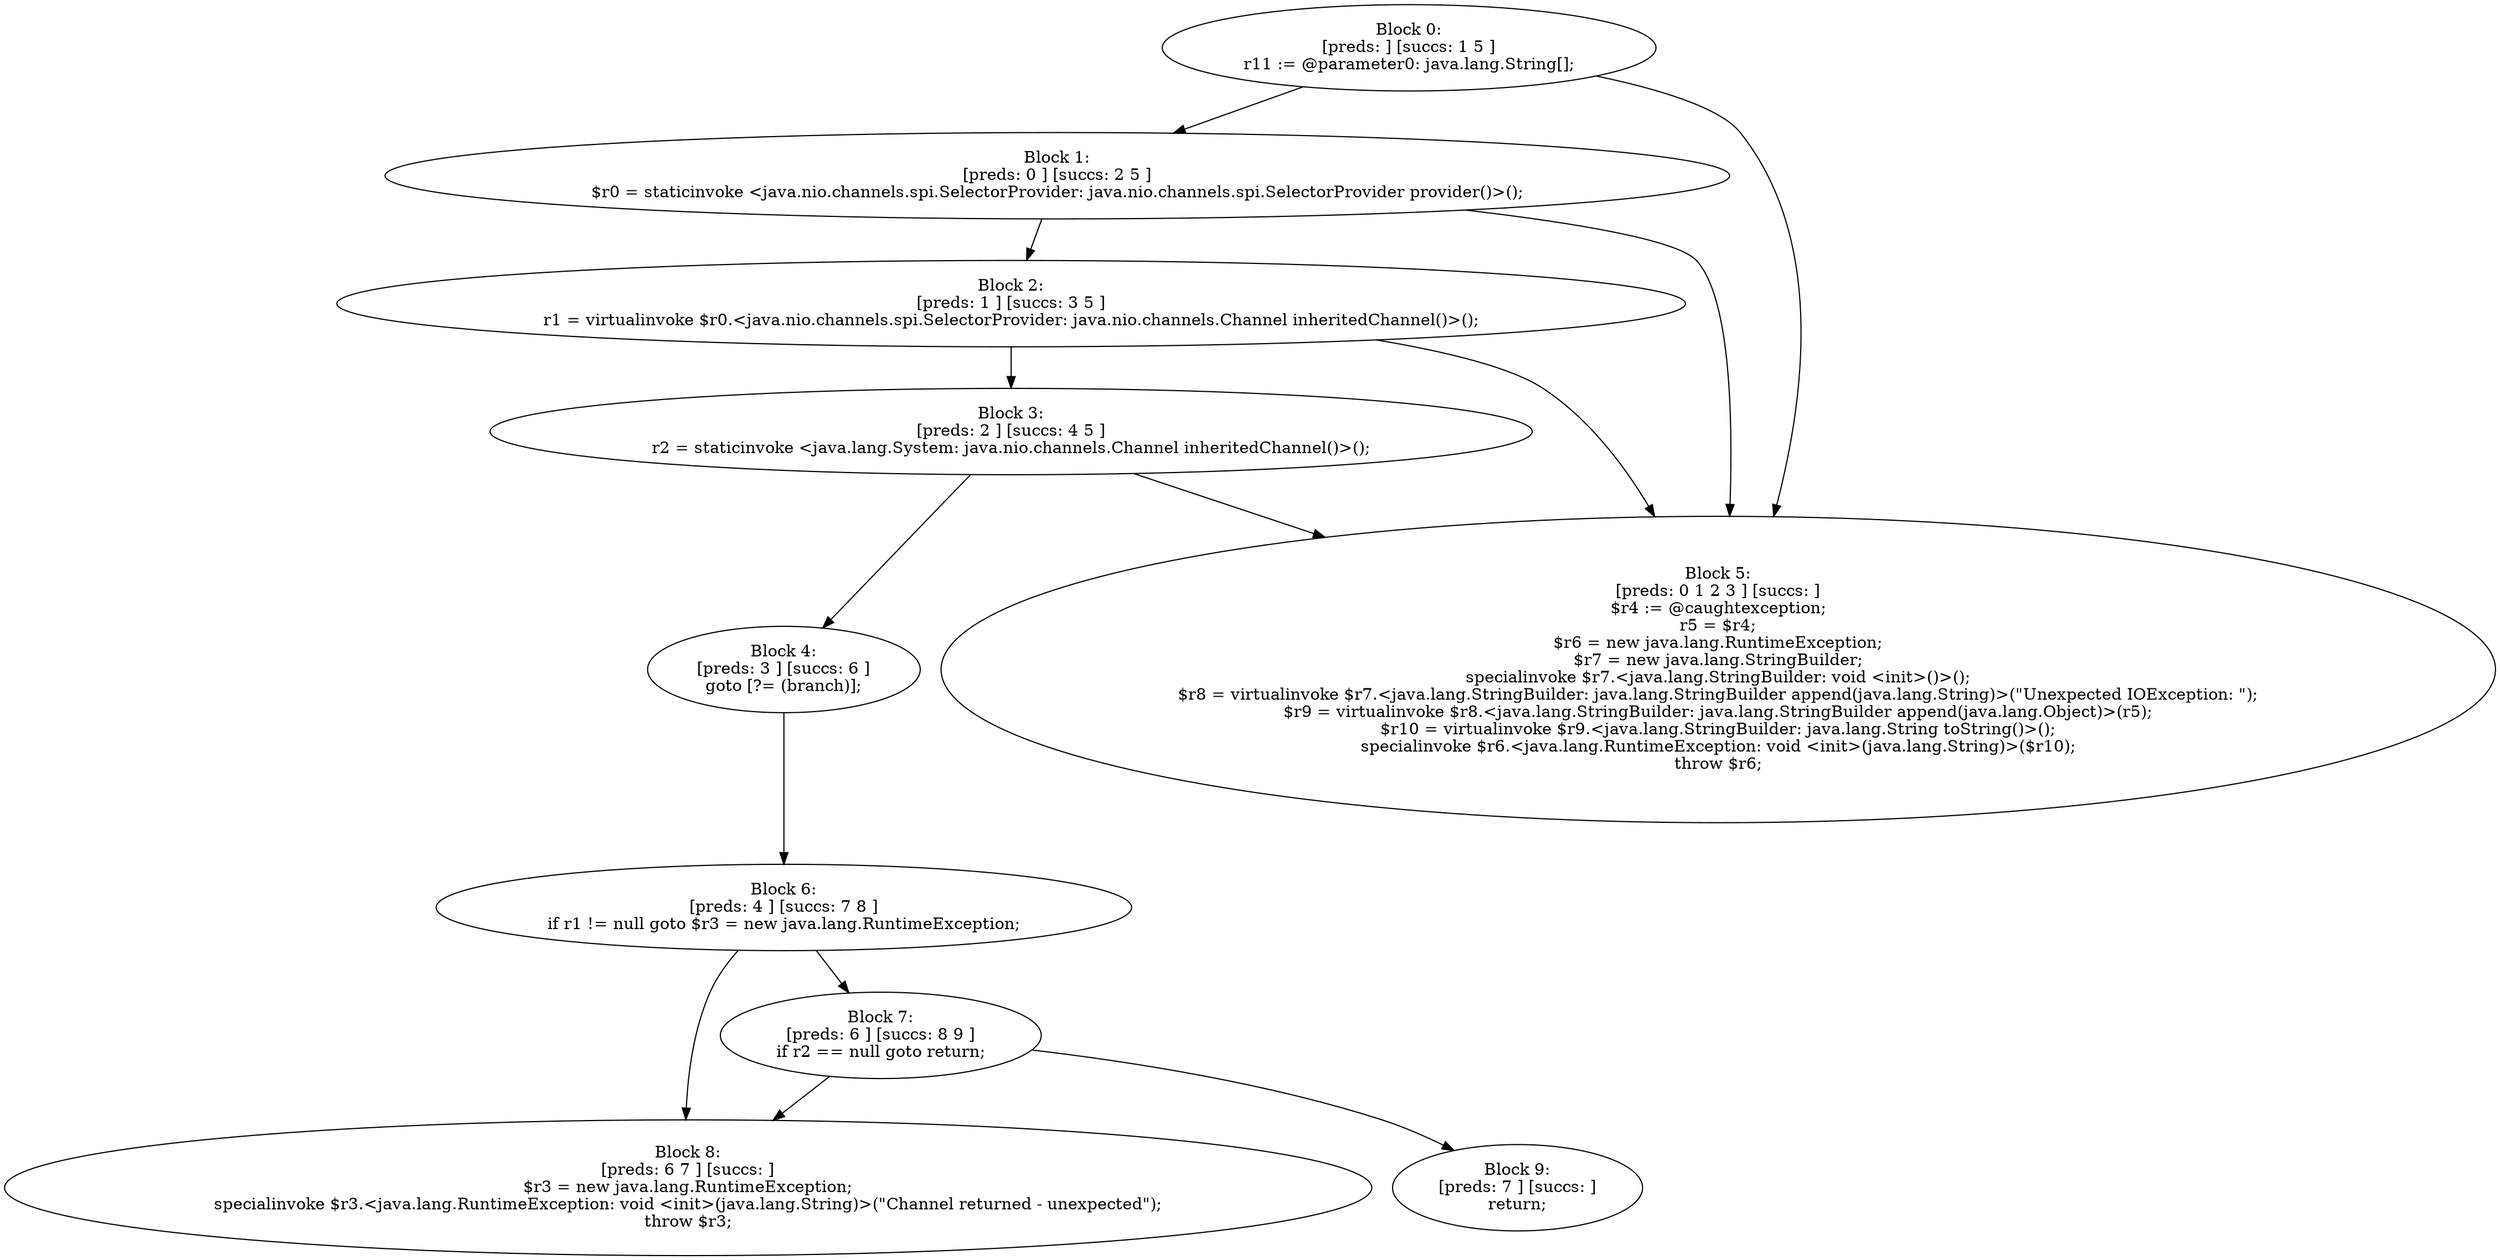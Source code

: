 digraph "unitGraph" {
    "Block 0:
[preds: ] [succs: 1 5 ]
r11 := @parameter0: java.lang.String[];
"
    "Block 1:
[preds: 0 ] [succs: 2 5 ]
$r0 = staticinvoke <java.nio.channels.spi.SelectorProvider: java.nio.channels.spi.SelectorProvider provider()>();
"
    "Block 2:
[preds: 1 ] [succs: 3 5 ]
r1 = virtualinvoke $r0.<java.nio.channels.spi.SelectorProvider: java.nio.channels.Channel inheritedChannel()>();
"
    "Block 3:
[preds: 2 ] [succs: 4 5 ]
r2 = staticinvoke <java.lang.System: java.nio.channels.Channel inheritedChannel()>();
"
    "Block 4:
[preds: 3 ] [succs: 6 ]
goto [?= (branch)];
"
    "Block 5:
[preds: 0 1 2 3 ] [succs: ]
$r4 := @caughtexception;
r5 = $r4;
$r6 = new java.lang.RuntimeException;
$r7 = new java.lang.StringBuilder;
specialinvoke $r7.<java.lang.StringBuilder: void <init>()>();
$r8 = virtualinvoke $r7.<java.lang.StringBuilder: java.lang.StringBuilder append(java.lang.String)>(\"Unexpected IOException: \");
$r9 = virtualinvoke $r8.<java.lang.StringBuilder: java.lang.StringBuilder append(java.lang.Object)>(r5);
$r10 = virtualinvoke $r9.<java.lang.StringBuilder: java.lang.String toString()>();
specialinvoke $r6.<java.lang.RuntimeException: void <init>(java.lang.String)>($r10);
throw $r6;
"
    "Block 6:
[preds: 4 ] [succs: 7 8 ]
if r1 != null goto $r3 = new java.lang.RuntimeException;
"
    "Block 7:
[preds: 6 ] [succs: 8 9 ]
if r2 == null goto return;
"
    "Block 8:
[preds: 6 7 ] [succs: ]
$r3 = new java.lang.RuntimeException;
specialinvoke $r3.<java.lang.RuntimeException: void <init>(java.lang.String)>(\"Channel returned - unexpected\");
throw $r3;
"
    "Block 9:
[preds: 7 ] [succs: ]
return;
"
    "Block 0:
[preds: ] [succs: 1 5 ]
r11 := @parameter0: java.lang.String[];
"->"Block 1:
[preds: 0 ] [succs: 2 5 ]
$r0 = staticinvoke <java.nio.channels.spi.SelectorProvider: java.nio.channels.spi.SelectorProvider provider()>();
";
    "Block 0:
[preds: ] [succs: 1 5 ]
r11 := @parameter0: java.lang.String[];
"->"Block 5:
[preds: 0 1 2 3 ] [succs: ]
$r4 := @caughtexception;
r5 = $r4;
$r6 = new java.lang.RuntimeException;
$r7 = new java.lang.StringBuilder;
specialinvoke $r7.<java.lang.StringBuilder: void <init>()>();
$r8 = virtualinvoke $r7.<java.lang.StringBuilder: java.lang.StringBuilder append(java.lang.String)>(\"Unexpected IOException: \");
$r9 = virtualinvoke $r8.<java.lang.StringBuilder: java.lang.StringBuilder append(java.lang.Object)>(r5);
$r10 = virtualinvoke $r9.<java.lang.StringBuilder: java.lang.String toString()>();
specialinvoke $r6.<java.lang.RuntimeException: void <init>(java.lang.String)>($r10);
throw $r6;
";
    "Block 1:
[preds: 0 ] [succs: 2 5 ]
$r0 = staticinvoke <java.nio.channels.spi.SelectorProvider: java.nio.channels.spi.SelectorProvider provider()>();
"->"Block 2:
[preds: 1 ] [succs: 3 5 ]
r1 = virtualinvoke $r0.<java.nio.channels.spi.SelectorProvider: java.nio.channels.Channel inheritedChannel()>();
";
    "Block 1:
[preds: 0 ] [succs: 2 5 ]
$r0 = staticinvoke <java.nio.channels.spi.SelectorProvider: java.nio.channels.spi.SelectorProvider provider()>();
"->"Block 5:
[preds: 0 1 2 3 ] [succs: ]
$r4 := @caughtexception;
r5 = $r4;
$r6 = new java.lang.RuntimeException;
$r7 = new java.lang.StringBuilder;
specialinvoke $r7.<java.lang.StringBuilder: void <init>()>();
$r8 = virtualinvoke $r7.<java.lang.StringBuilder: java.lang.StringBuilder append(java.lang.String)>(\"Unexpected IOException: \");
$r9 = virtualinvoke $r8.<java.lang.StringBuilder: java.lang.StringBuilder append(java.lang.Object)>(r5);
$r10 = virtualinvoke $r9.<java.lang.StringBuilder: java.lang.String toString()>();
specialinvoke $r6.<java.lang.RuntimeException: void <init>(java.lang.String)>($r10);
throw $r6;
";
    "Block 2:
[preds: 1 ] [succs: 3 5 ]
r1 = virtualinvoke $r0.<java.nio.channels.spi.SelectorProvider: java.nio.channels.Channel inheritedChannel()>();
"->"Block 3:
[preds: 2 ] [succs: 4 5 ]
r2 = staticinvoke <java.lang.System: java.nio.channels.Channel inheritedChannel()>();
";
    "Block 2:
[preds: 1 ] [succs: 3 5 ]
r1 = virtualinvoke $r0.<java.nio.channels.spi.SelectorProvider: java.nio.channels.Channel inheritedChannel()>();
"->"Block 5:
[preds: 0 1 2 3 ] [succs: ]
$r4 := @caughtexception;
r5 = $r4;
$r6 = new java.lang.RuntimeException;
$r7 = new java.lang.StringBuilder;
specialinvoke $r7.<java.lang.StringBuilder: void <init>()>();
$r8 = virtualinvoke $r7.<java.lang.StringBuilder: java.lang.StringBuilder append(java.lang.String)>(\"Unexpected IOException: \");
$r9 = virtualinvoke $r8.<java.lang.StringBuilder: java.lang.StringBuilder append(java.lang.Object)>(r5);
$r10 = virtualinvoke $r9.<java.lang.StringBuilder: java.lang.String toString()>();
specialinvoke $r6.<java.lang.RuntimeException: void <init>(java.lang.String)>($r10);
throw $r6;
";
    "Block 3:
[preds: 2 ] [succs: 4 5 ]
r2 = staticinvoke <java.lang.System: java.nio.channels.Channel inheritedChannel()>();
"->"Block 4:
[preds: 3 ] [succs: 6 ]
goto [?= (branch)];
";
    "Block 3:
[preds: 2 ] [succs: 4 5 ]
r2 = staticinvoke <java.lang.System: java.nio.channels.Channel inheritedChannel()>();
"->"Block 5:
[preds: 0 1 2 3 ] [succs: ]
$r4 := @caughtexception;
r5 = $r4;
$r6 = new java.lang.RuntimeException;
$r7 = new java.lang.StringBuilder;
specialinvoke $r7.<java.lang.StringBuilder: void <init>()>();
$r8 = virtualinvoke $r7.<java.lang.StringBuilder: java.lang.StringBuilder append(java.lang.String)>(\"Unexpected IOException: \");
$r9 = virtualinvoke $r8.<java.lang.StringBuilder: java.lang.StringBuilder append(java.lang.Object)>(r5);
$r10 = virtualinvoke $r9.<java.lang.StringBuilder: java.lang.String toString()>();
specialinvoke $r6.<java.lang.RuntimeException: void <init>(java.lang.String)>($r10);
throw $r6;
";
    "Block 4:
[preds: 3 ] [succs: 6 ]
goto [?= (branch)];
"->"Block 6:
[preds: 4 ] [succs: 7 8 ]
if r1 != null goto $r3 = new java.lang.RuntimeException;
";
    "Block 6:
[preds: 4 ] [succs: 7 8 ]
if r1 != null goto $r3 = new java.lang.RuntimeException;
"->"Block 7:
[preds: 6 ] [succs: 8 9 ]
if r2 == null goto return;
";
    "Block 6:
[preds: 4 ] [succs: 7 8 ]
if r1 != null goto $r3 = new java.lang.RuntimeException;
"->"Block 8:
[preds: 6 7 ] [succs: ]
$r3 = new java.lang.RuntimeException;
specialinvoke $r3.<java.lang.RuntimeException: void <init>(java.lang.String)>(\"Channel returned - unexpected\");
throw $r3;
";
    "Block 7:
[preds: 6 ] [succs: 8 9 ]
if r2 == null goto return;
"->"Block 8:
[preds: 6 7 ] [succs: ]
$r3 = new java.lang.RuntimeException;
specialinvoke $r3.<java.lang.RuntimeException: void <init>(java.lang.String)>(\"Channel returned - unexpected\");
throw $r3;
";
    "Block 7:
[preds: 6 ] [succs: 8 9 ]
if r2 == null goto return;
"->"Block 9:
[preds: 7 ] [succs: ]
return;
";
}
